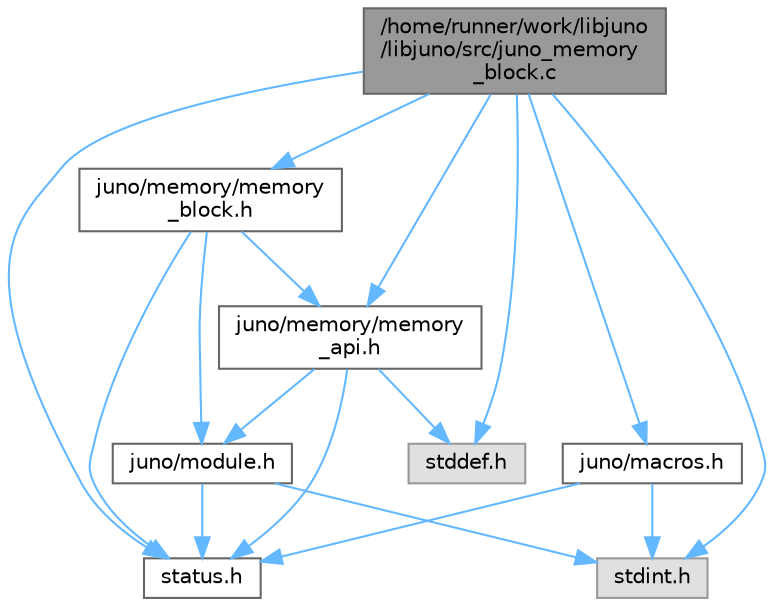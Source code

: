 digraph "/home/runner/work/libjuno/libjuno/src/juno_memory_block.c"
{
 // LATEX_PDF_SIZE
  bgcolor="transparent";
  edge [fontname=Helvetica,fontsize=10,labelfontname=Helvetica,labelfontsize=10];
  node [fontname=Helvetica,fontsize=10,shape=box,height=0.2,width=0.4];
  Node1 [id="Node000001",label="/home/runner/work/libjuno\l/libjuno/src/juno_memory\l_block.c",height=0.2,width=0.4,color="gray40", fillcolor="grey60", style="filled", fontcolor="black",tooltip=" "];
  Node1 -> Node2 [id="edge1_Node000001_Node000002",color="steelblue1",style="solid",tooltip=" "];
  Node2 [id="Node000002",label="juno/memory/memory\l_block.h",height=0.2,width=0.4,color="grey40", fillcolor="white", style="filled",URL="$memory__block_8h.html",tooltip=" "];
  Node2 -> Node3 [id="edge2_Node000002_Node000003",color="steelblue1",style="solid",tooltip=" "];
  Node3 [id="Node000003",label="juno/module.h",height=0.2,width=0.4,color="grey40", fillcolor="white", style="filled",URL="$module_8h.html",tooltip=" "];
  Node3 -> Node4 [id="edge3_Node000003_Node000004",color="steelblue1",style="solid",tooltip=" "];
  Node4 [id="Node000004",label="status.h",height=0.2,width=0.4,color="grey40", fillcolor="white", style="filled",URL="$status_8h.html",tooltip=" "];
  Node3 -> Node5 [id="edge4_Node000003_Node000005",color="steelblue1",style="solid",tooltip=" "];
  Node5 [id="Node000005",label="stdint.h",height=0.2,width=0.4,color="grey60", fillcolor="#E0E0E0", style="filled",tooltip=" "];
  Node2 -> Node4 [id="edge5_Node000002_Node000004",color="steelblue1",style="solid",tooltip=" "];
  Node2 -> Node6 [id="edge6_Node000002_Node000006",color="steelblue1",style="solid",tooltip=" "];
  Node6 [id="Node000006",label="juno/memory/memory\l_api.h",height=0.2,width=0.4,color="grey40", fillcolor="white", style="filled",URL="$memory__api_8h.html",tooltip=" "];
  Node6 -> Node4 [id="edge7_Node000006_Node000004",color="steelblue1",style="solid",tooltip=" "];
  Node6 -> Node3 [id="edge8_Node000006_Node000003",color="steelblue1",style="solid",tooltip=" "];
  Node6 -> Node7 [id="edge9_Node000006_Node000007",color="steelblue1",style="solid",tooltip=" "];
  Node7 [id="Node000007",label="stddef.h",height=0.2,width=0.4,color="grey60", fillcolor="#E0E0E0", style="filled",tooltip=" "];
  Node1 -> Node8 [id="edge10_Node000001_Node000008",color="steelblue1",style="solid",tooltip=" "];
  Node8 [id="Node000008",label="juno/macros.h",height=0.2,width=0.4,color="grey40", fillcolor="white", style="filled",URL="$macros_8h.html",tooltip=" "];
  Node8 -> Node4 [id="edge11_Node000008_Node000004",color="steelblue1",style="solid",tooltip=" "];
  Node8 -> Node5 [id="edge12_Node000008_Node000005",color="steelblue1",style="solid",tooltip=" "];
  Node1 -> Node4 [id="edge13_Node000001_Node000004",color="steelblue1",style="solid",tooltip=" "];
  Node1 -> Node6 [id="edge14_Node000001_Node000006",color="steelblue1",style="solid",tooltip=" "];
  Node1 -> Node7 [id="edge15_Node000001_Node000007",color="steelblue1",style="solid",tooltip=" "];
  Node1 -> Node5 [id="edge16_Node000001_Node000005",color="steelblue1",style="solid",tooltip=" "];
}
